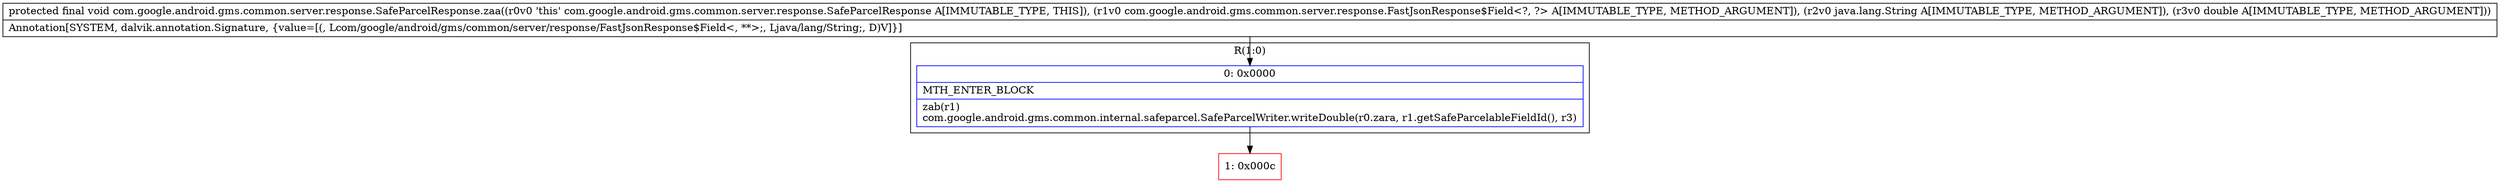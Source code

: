 digraph "CFG forcom.google.android.gms.common.server.response.SafeParcelResponse.zaa(Lcom\/google\/android\/gms\/common\/server\/response\/FastJsonResponse$Field;Ljava\/lang\/String;D)V" {
subgraph cluster_Region_1389195516 {
label = "R(1:0)";
node [shape=record,color=blue];
Node_0 [shape=record,label="{0\:\ 0x0000|MTH_ENTER_BLOCK\l|zab(r1)\lcom.google.android.gms.common.internal.safeparcel.SafeParcelWriter.writeDouble(r0.zara, r1.getSafeParcelableFieldId(), r3)\l}"];
}
Node_1 [shape=record,color=red,label="{1\:\ 0x000c}"];
MethodNode[shape=record,label="{protected final void com.google.android.gms.common.server.response.SafeParcelResponse.zaa((r0v0 'this' com.google.android.gms.common.server.response.SafeParcelResponse A[IMMUTABLE_TYPE, THIS]), (r1v0 com.google.android.gms.common.server.response.FastJsonResponse$Field\<?, ?\> A[IMMUTABLE_TYPE, METHOD_ARGUMENT]), (r2v0 java.lang.String A[IMMUTABLE_TYPE, METHOD_ARGUMENT]), (r3v0 double A[IMMUTABLE_TYPE, METHOD_ARGUMENT]))  | Annotation[SYSTEM, dalvik.annotation.Signature, \{value=[(, Lcom\/google\/android\/gms\/common\/server\/response\/FastJsonResponse$Field\<, **\>;, Ljava\/lang\/String;, D)V]\}]\l}"];
MethodNode -> Node_0;
Node_0 -> Node_1;
}

